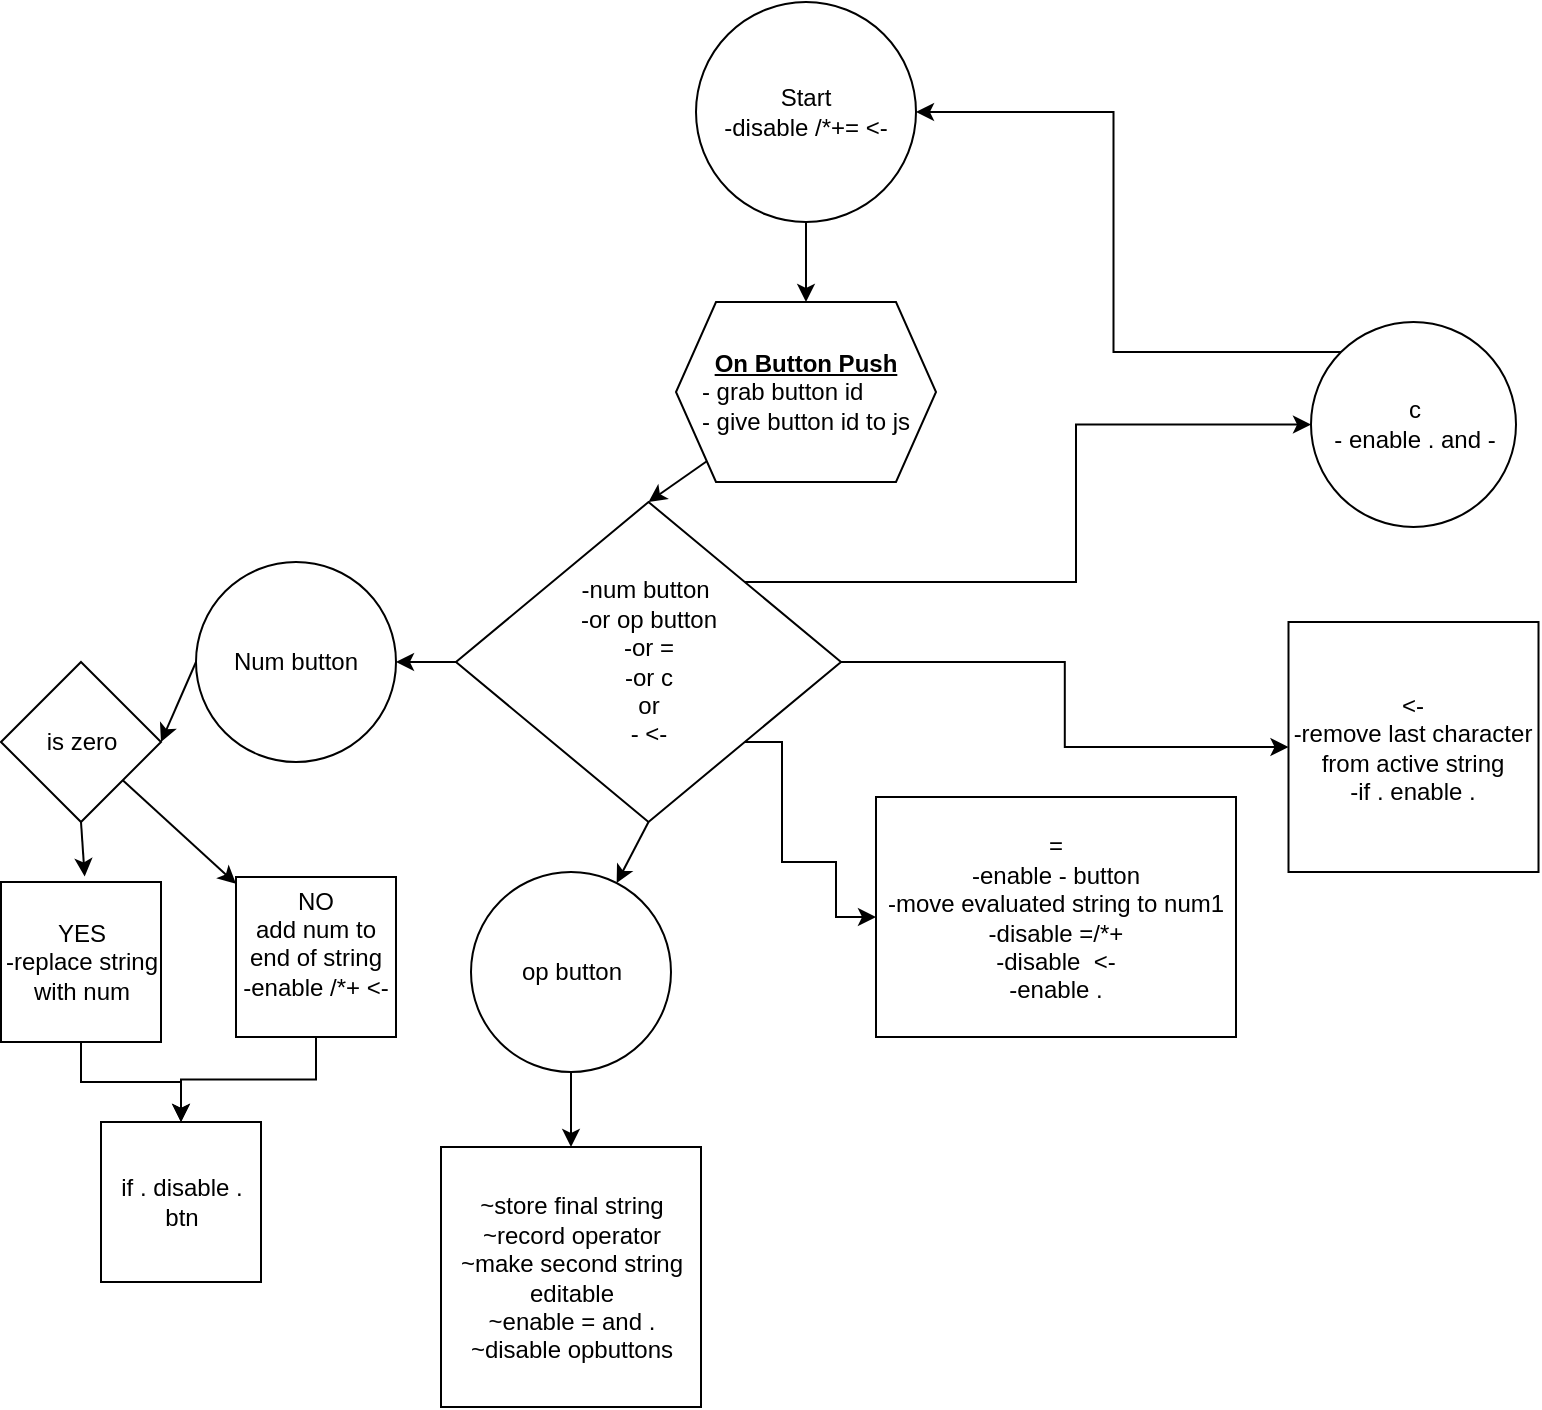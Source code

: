 <mxfile version="16.0.0" type="github">
  <diagram id="WDN_C8KxTWNd6J8GgOZ-" name="Page-1">
    <mxGraphModel dx="1385" dy="662" grid="1" gridSize="10" guides="1" tooltips="1" connect="1" arrows="1" fold="1" page="1" pageScale="1" pageWidth="850" pageHeight="1100" math="0" shadow="0">
      <root>
        <mxCell id="0" />
        <mxCell id="1" parent="0" />
        <mxCell id="B97woz72RO7mcEZSM3U5-1" value="" style="edgeStyle=orthogonalEdgeStyle;rounded=0;orthogonalLoop=1;jettySize=auto;html=1;" edge="1" parent="1" source="OPFMyvNQhpGu_Gacs0BT-1" target="OPFMyvNQhpGu_Gacs0BT-3">
          <mxGeometry relative="1" as="geometry" />
        </mxCell>
        <mxCell id="OPFMyvNQhpGu_Gacs0BT-1" value="Start&lt;br&gt;-disable /*+= &amp;lt;-" style="ellipse;whiteSpace=wrap;html=1;aspect=fixed;" parent="1" vertex="1">
          <mxGeometry x="360" y="20" width="110" height="110" as="geometry" />
        </mxCell>
        <mxCell id="OPFMyvNQhpGu_Gacs0BT-3" value="&lt;u style=&quot;font-weight: bold&quot;&gt;On Button Push&lt;/u&gt;&lt;br&gt;&lt;div style=&quot;text-align: left&quot;&gt;&lt;span&gt;- grab button id&lt;/span&gt;&lt;/div&gt;&lt;div style=&quot;text-align: left&quot;&gt;&lt;span&gt;- give button id to js&lt;/span&gt;&lt;/div&gt;" style="shape=hexagon;perimeter=hexagonPerimeter2;whiteSpace=wrap;html=1;fixedSize=1;align=center;" parent="1" vertex="1">
          <mxGeometry x="350" y="170" width="130" height="90" as="geometry" />
        </mxCell>
        <mxCell id="B97woz72RO7mcEZSM3U5-30" style="edgeStyle=orthogonalEdgeStyle;rounded=0;orthogonalLoop=1;jettySize=auto;html=1;exitX=1;exitY=1;exitDx=0;exitDy=0;entryX=0;entryY=0.5;entryDx=0;entryDy=0;" edge="1" parent="1" source="OPFMyvNQhpGu_Gacs0BT-4" target="B97woz72RO7mcEZSM3U5-11">
          <mxGeometry relative="1" as="geometry">
            <Array as="points">
              <mxPoint x="403" y="450" />
              <mxPoint x="430" y="450" />
              <mxPoint x="430" y="478" />
            </Array>
          </mxGeometry>
        </mxCell>
        <mxCell id="B97woz72RO7mcEZSM3U5-31" style="edgeStyle=orthogonalEdgeStyle;rounded=0;orthogonalLoop=1;jettySize=auto;html=1;exitX=1;exitY=0.5;exitDx=0;exitDy=0;entryX=0;entryY=0.5;entryDx=0;entryDy=0;" edge="1" parent="1" source="OPFMyvNQhpGu_Gacs0BT-4" target="B97woz72RO7mcEZSM3U5-16">
          <mxGeometry relative="1" as="geometry" />
        </mxCell>
        <mxCell id="B97woz72RO7mcEZSM3U5-32" style="edgeStyle=orthogonalEdgeStyle;rounded=0;orthogonalLoop=1;jettySize=auto;html=1;exitX=1;exitY=0;exitDx=0;exitDy=0;entryX=0;entryY=0.5;entryDx=0;entryDy=0;" edge="1" parent="1" source="OPFMyvNQhpGu_Gacs0BT-4" target="B97woz72RO7mcEZSM3U5-8">
          <mxGeometry relative="1" as="geometry" />
        </mxCell>
        <mxCell id="OPFMyvNQhpGu_Gacs0BT-4" value="-num button&amp;nbsp;&lt;br&gt;-or op button &lt;br&gt;-or = &lt;br&gt;-or c &lt;br&gt;or&lt;br&gt;- &amp;lt;-" style="rhombus;whiteSpace=wrap;html=1;align=center;" parent="1" vertex="1">
          <mxGeometry x="240" y="270" width="192.5" height="160" as="geometry" />
        </mxCell>
        <mxCell id="OPFMyvNQhpGu_Gacs0BT-5" value="Num button" style="ellipse;whiteSpace=wrap;html=1;aspect=fixed;fontFamily=Helvetica;fontSize=12;fontColor=rgb(0, 0, 0);align=center;strokeColor=rgb(0, 0, 0);fillColor=rgb(255, 255, 255);" parent="1" vertex="1">
          <mxGeometry x="110" y="300" width="100" height="100" as="geometry" />
        </mxCell>
        <mxCell id="OPFMyvNQhpGu_Gacs0BT-35" style="edgeStyle=orthogonalEdgeStyle;rounded=0;orthogonalLoop=1;jettySize=auto;html=1;exitX=0.5;exitY=1;exitDx=0;exitDy=0;entryX=0.5;entryY=0;entryDx=0;entryDy=0;" parent="1" source="OPFMyvNQhpGu_Gacs0BT-6" target="OPFMyvNQhpGu_Gacs0BT-31" edge="1">
          <mxGeometry relative="1" as="geometry">
            <mxPoint x="390" y="600" as="targetPoint" />
          </mxGeometry>
        </mxCell>
        <mxCell id="OPFMyvNQhpGu_Gacs0BT-6" value="op button" style="ellipse;whiteSpace=wrap;html=1;aspect=fixed;fontFamily=Helvetica;fontSize=12;fontColor=rgb(0, 0, 0);align=center;strokeColor=rgb(0, 0, 0);fillColor=rgb(255, 255, 255);" parent="1" vertex="1">
          <mxGeometry x="247.5" y="455" width="100" height="100" as="geometry" />
        </mxCell>
        <mxCell id="OPFMyvNQhpGu_Gacs0BT-10" value="is zero" style="rhombus;whiteSpace=wrap;html=1;" parent="1" vertex="1">
          <mxGeometry x="12.5" y="350" width="80" height="80" as="geometry" />
        </mxCell>
        <mxCell id="B97woz72RO7mcEZSM3U5-27" style="edgeStyle=orthogonalEdgeStyle;rounded=0;orthogonalLoop=1;jettySize=auto;html=1;exitX=0.5;exitY=1;exitDx=0;exitDy=0;entryX=0.5;entryY=0;entryDx=0;entryDy=0;" edge="1" parent="1" source="OPFMyvNQhpGu_Gacs0BT-12" target="B97woz72RO7mcEZSM3U5-25">
          <mxGeometry relative="1" as="geometry" />
        </mxCell>
        <mxCell id="OPFMyvNQhpGu_Gacs0BT-12" value="YES&lt;br&gt;-replace string with num" style="whiteSpace=wrap;html=1;aspect=fixed;fontFamily=Helvetica;fontSize=12;fontColor=rgb(0, 0, 0);align=center;strokeColor=rgb(0, 0, 0);fillColor=rgb(255, 255, 255);" parent="1" vertex="1">
          <mxGeometry x="12.5" y="460" width="80" height="80" as="geometry" />
        </mxCell>
        <mxCell id="B97woz72RO7mcEZSM3U5-26" style="edgeStyle=orthogonalEdgeStyle;rounded=0;orthogonalLoop=1;jettySize=auto;html=1;exitX=0.5;exitY=1;exitDx=0;exitDy=0;entryX=0.5;entryY=0;entryDx=0;entryDy=0;" edge="1" parent="1" source="OPFMyvNQhpGu_Gacs0BT-13" target="B97woz72RO7mcEZSM3U5-25">
          <mxGeometry relative="1" as="geometry" />
        </mxCell>
        <mxCell id="OPFMyvNQhpGu_Gacs0BT-13" value="NO&lt;br&gt;add num to end of string&lt;br&gt;-enable /*+ &amp;lt;-&amp;nbsp;&amp;nbsp;" style="whiteSpace=wrap;html=1;aspect=fixed;fontFamily=Helvetica;fontSize=12;fontColor=rgb(0, 0, 0);align=center;strokeColor=rgb(0, 0, 0);fillColor=rgb(255, 255, 255);" parent="1" vertex="1">
          <mxGeometry x="130" y="457.5" width="80" height="80" as="geometry" />
        </mxCell>
        <mxCell id="OPFMyvNQhpGu_Gacs0BT-19" value="" style="endArrow=classic;html=1;rounded=0;entryX=0.5;entryY=0;entryDx=0;entryDy=0;" parent="1" source="OPFMyvNQhpGu_Gacs0BT-3" target="OPFMyvNQhpGu_Gacs0BT-4" edge="1">
          <mxGeometry width="50" height="50" relative="1" as="geometry">
            <mxPoint x="210" y="340" as="sourcePoint" />
            <mxPoint x="260" y="290" as="targetPoint" />
          </mxGeometry>
        </mxCell>
        <mxCell id="OPFMyvNQhpGu_Gacs0BT-22" value="" style="endArrow=classic;html=1;rounded=0;exitX=0;exitY=0.5;exitDx=0;exitDy=0;entryX=1;entryY=0.5;entryDx=0;entryDy=0;" parent="1" source="OPFMyvNQhpGu_Gacs0BT-4" target="OPFMyvNQhpGu_Gacs0BT-5" edge="1">
          <mxGeometry width="50" height="50" relative="1" as="geometry">
            <mxPoint x="392.5" y="170" as="sourcePoint" />
            <mxPoint x="377.5" y="200" as="targetPoint" />
          </mxGeometry>
        </mxCell>
        <mxCell id="OPFMyvNQhpGu_Gacs0BT-23" value="" style="endArrow=classic;html=1;rounded=0;entryX=1;entryY=0.5;entryDx=0;entryDy=0;exitX=0;exitY=0.5;exitDx=0;exitDy=0;" parent="1" source="OPFMyvNQhpGu_Gacs0BT-5" target="OPFMyvNQhpGu_Gacs0BT-10" edge="1">
          <mxGeometry width="50" height="50" relative="1" as="geometry">
            <mxPoint x="192.5" y="400" as="sourcePoint" />
            <mxPoint x="242.5" y="350" as="targetPoint" />
          </mxGeometry>
        </mxCell>
        <mxCell id="OPFMyvNQhpGu_Gacs0BT-24" value="" style="endArrow=classic;html=1;rounded=0;entryX=0.523;entryY=-0.035;entryDx=0;entryDy=0;exitX=0.5;exitY=1;exitDx=0;exitDy=0;entryPerimeter=0;" parent="1" source="OPFMyvNQhpGu_Gacs0BT-10" target="OPFMyvNQhpGu_Gacs0BT-12" edge="1">
          <mxGeometry width="50" height="50" relative="1" as="geometry">
            <mxPoint x="152.5" y="390" as="sourcePoint" />
            <mxPoint x="102.5" y="400" as="targetPoint" />
          </mxGeometry>
        </mxCell>
        <mxCell id="OPFMyvNQhpGu_Gacs0BT-25" value="" style="endArrow=classic;html=1;rounded=0;" parent="1" source="OPFMyvNQhpGu_Gacs0BT-10" target="OPFMyvNQhpGu_Gacs0BT-13" edge="1">
          <mxGeometry width="50" height="50" relative="1" as="geometry">
            <mxPoint x="62.5" y="440" as="sourcePoint" />
            <mxPoint x="64.34" y="467.2" as="targetPoint" />
          </mxGeometry>
        </mxCell>
        <mxCell id="OPFMyvNQhpGu_Gacs0BT-26" value="" style="endArrow=classic;html=1;rounded=0;exitX=0.5;exitY=1;exitDx=0;exitDy=0;" parent="1" source="OPFMyvNQhpGu_Gacs0BT-4" target="OPFMyvNQhpGu_Gacs0BT-6" edge="1">
          <mxGeometry width="50" height="50" relative="1" as="geometry">
            <mxPoint x="322.5" y="380" as="sourcePoint" />
            <mxPoint x="252.5" y="390" as="targetPoint" />
          </mxGeometry>
        </mxCell>
        <mxCell id="OPFMyvNQhpGu_Gacs0BT-31" value="~store final string&lt;br&gt;~record operator&lt;br&gt;~make second string editable&lt;br&gt;~enable = and .&lt;br&gt;~disable opbuttons" style="whiteSpace=wrap;html=1;aspect=fixed;" parent="1" vertex="1">
          <mxGeometry x="232.5" y="592.5" width="130" height="130" as="geometry" />
        </mxCell>
        <mxCell id="B97woz72RO7mcEZSM3U5-9" style="edgeStyle=orthogonalEdgeStyle;rounded=0;orthogonalLoop=1;jettySize=auto;html=1;exitX=0;exitY=0;exitDx=0;exitDy=0;entryX=1;entryY=0.5;entryDx=0;entryDy=0;" edge="1" parent="1" source="B97woz72RO7mcEZSM3U5-8" target="OPFMyvNQhpGu_Gacs0BT-1">
          <mxGeometry relative="1" as="geometry" />
        </mxCell>
        <mxCell id="B97woz72RO7mcEZSM3U5-8" value="c&lt;br&gt;- enable . and -" style="ellipse;whiteSpace=wrap;html=1;aspect=fixed;" vertex="1" parent="1">
          <mxGeometry x="667.5" y="180" width="102.5" height="102.5" as="geometry" />
        </mxCell>
        <mxCell id="B97woz72RO7mcEZSM3U5-11" value="=&lt;br&gt;-enable - button&lt;br&gt;-move evaluated string to num1&lt;br&gt;-disable =/*+&lt;br&gt;-disable&amp;nbsp; &amp;lt;-&lt;br&gt;-enable ." style="rounded=0;whiteSpace=wrap;html=1;" vertex="1" parent="1">
          <mxGeometry x="450" y="417.5" width="180" height="120" as="geometry" />
        </mxCell>
        <mxCell id="B97woz72RO7mcEZSM3U5-16" value="&amp;lt;-&lt;br&gt;-remove last character from active string&lt;br&gt;-if . enable ." style="whiteSpace=wrap;html=1;aspect=fixed;" vertex="1" parent="1">
          <mxGeometry x="656.25" y="330" width="125" height="125" as="geometry" />
        </mxCell>
        <mxCell id="B97woz72RO7mcEZSM3U5-25" value="&lt;span&gt;if . disable . btn&lt;/span&gt;" style="whiteSpace=wrap;html=1;aspect=fixed;" vertex="1" parent="1">
          <mxGeometry x="62.5" y="580" width="80" height="80" as="geometry" />
        </mxCell>
      </root>
    </mxGraphModel>
  </diagram>
</mxfile>
